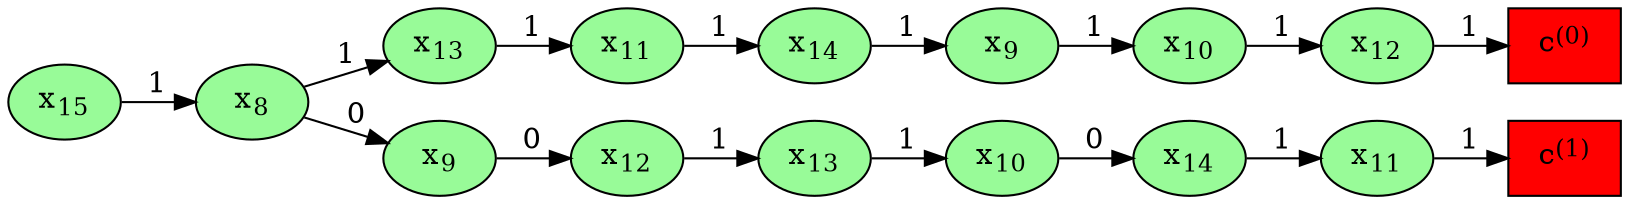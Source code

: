 strict digraph G {
	rankdir = LR;
	"e3b042" [label=<x<sub>15</sub>>, style=filled, fillcolor=palegreen];
	"e3b042" -> "1e14c8" [headlabel = "1", labeldistance=2];
	"1e14c8" [label=<x<sub>8</sub>>, style=filled, fillcolor=palegreen];
	"1e14c8" -> "3babe8" [headlabel = "1", labeldistance=2];
	"3babe8" [label=<x<sub>13</sub>>, style=filled, fillcolor=palegreen];
	"3babe8" -> "89aff3" [headlabel = "1", labeldistance=2];
	"89aff3" [label=<x<sub>11</sub>>, style=filled, fillcolor=palegreen];
	"89aff3" -> "8cd28f" [headlabel = "1", labeldistance=2];
	"8cd28f" [label=<x<sub>14</sub>>, style=filled, fillcolor=palegreen];
	"8cd28f" -> "45b67f" [headlabel = "1", labeldistance=2];
	"45b67f" [label=<x<sub>9</sub>>, style=filled, fillcolor=palegreen];
	"45b67f" -> "66996f" [headlabel = "1", labeldistance=2];
	"66996f" [label=<x<sub>10</sub>>, style=filled, fillcolor=palegreen];
	"66996f" -> "3f2d44" [headlabel = "1", labeldistance=2];
	"3f2d44" [label=<x<sub>12</sub>>, style=filled, fillcolor=palegreen];
	"3f2d44" -> "0x7fa519c039b0" [headlabel = "1" labeldistance=2];
	"0x7fa519c039b0" [shape=box, label=<c<SUP>(0)</SUP>>, style=filled, fillcolor=red];
	"e3b042" [label=<x<sub>15</sub>>, style=filled, fillcolor=palegreen];
	"e3b042" -> "1e14c8" [headlabel = "1", labeldistance=2];
	"1e14c8" [label=<x<sub>8</sub>>, style=filled, fillcolor=palegreen];
	"1e14c8" -> "78beee" [headlabel = "0", labeldistance=2];
	"78beee" [label=<x<sub>9</sub>>, style=filled, fillcolor=palegreen];
	"78beee" -> "8d13ff" [headlabel = "0", labeldistance=2];
	"8d13ff" [label=<x<sub>12</sub>>, style=filled, fillcolor=palegreen];
	"8d13ff" -> "007146" [headlabel = "1", labeldistance=2];
	"007146" [label=<x<sub>13</sub>>, style=filled, fillcolor=palegreen];
	"007146" -> "5fbe73" [headlabel = "1", labeldistance=2];
	"5fbe73" [label=<x<sub>10</sub>>, style=filled, fillcolor=palegreen];
	"5fbe73" -> "c4372d" [headlabel = "0", labeldistance=2];
	"c4372d" [label=<x<sub>14</sub>>, style=filled, fillcolor=palegreen];
	"c4372d" -> "be8df2" [headlabel = "1", labeldistance=2];
	"be8df2" [label=<x<sub>11</sub>>, style=filled, fillcolor=palegreen];
	"be8df2" -> "0x7fa519c03ad0" [headlabel = "1" labeldistance=2];
	"0x7fa519c03ad0" [shape=box, label=<c<SUP>(1)</SUP>>, style=filled, fillcolor=red];
}
